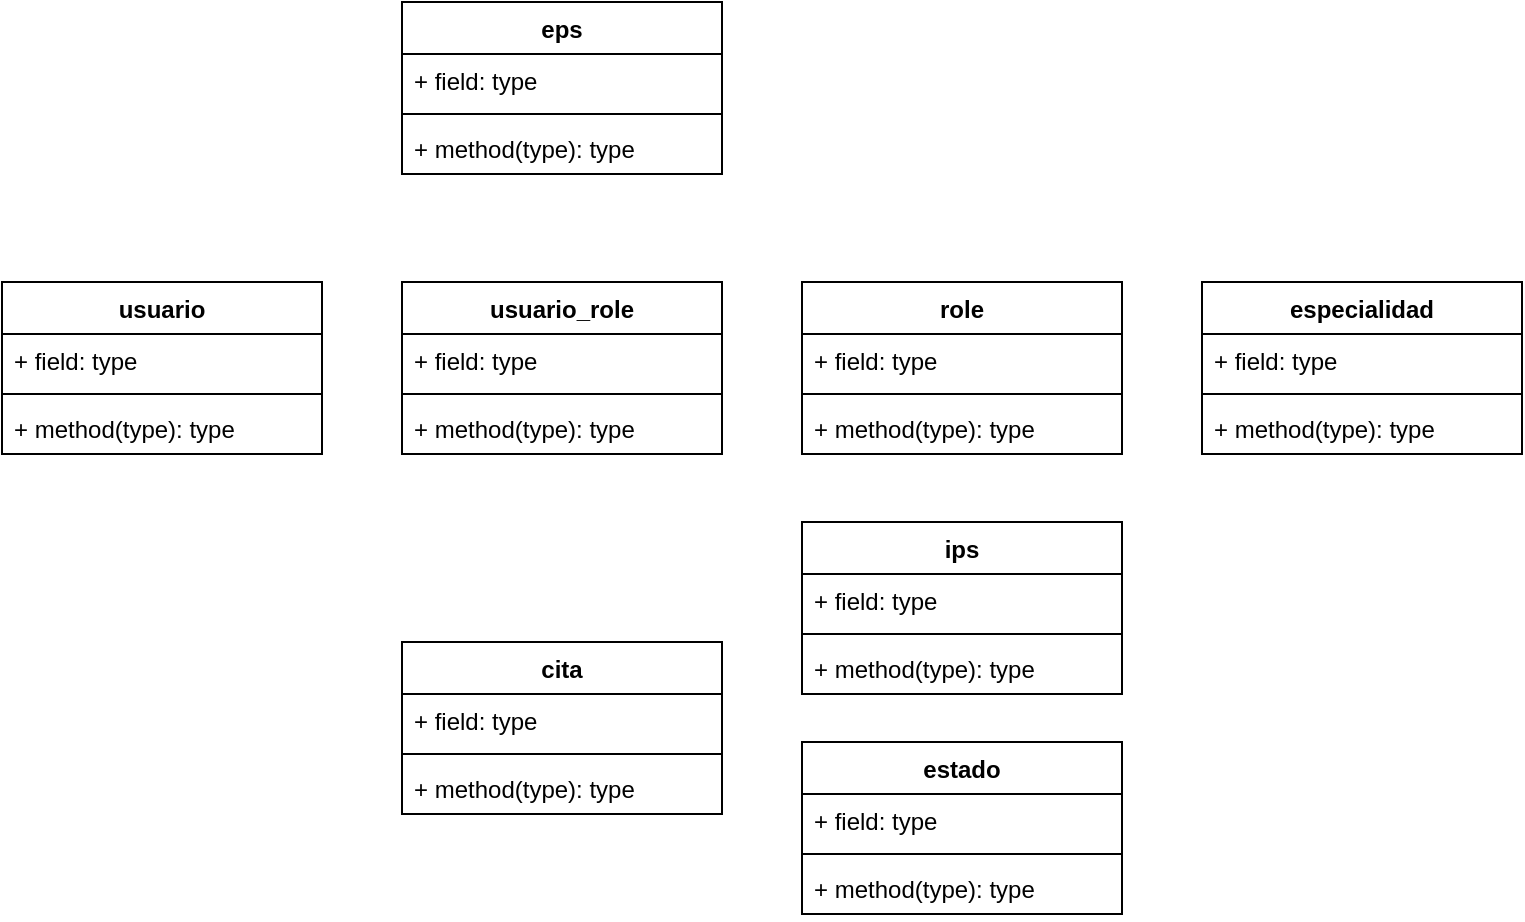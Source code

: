 <mxfile version="13.6.10" type="github">
  <diagram id="C5RBs43oDa-KdzZeNtuy" name="Page-1">
    <mxGraphModel dx="1935" dy="450" grid="1" gridSize="10" guides="1" tooltips="1" connect="1" arrows="1" fold="1" page="1" pageScale="1" pageWidth="827" pageHeight="1169" math="0" shadow="0">
      <root>
        <mxCell id="WIyWlLk6GJQsqaUBKTNV-0" />
        <mxCell id="WIyWlLk6GJQsqaUBKTNV-1" parent="WIyWlLk6GJQsqaUBKTNV-0" />
        <mxCell id="nW-Oo41OVZbgKax7YwKC-1" value="usuario" style="swimlane;fontStyle=1;align=center;verticalAlign=top;childLayout=stackLayout;horizontal=1;startSize=26;horizontalStack=0;resizeParent=1;resizeParentMax=0;resizeLast=0;collapsible=1;marginBottom=0;" vertex="1" parent="WIyWlLk6GJQsqaUBKTNV-1">
          <mxGeometry x="-720" y="160" width="160" height="86" as="geometry" />
        </mxCell>
        <mxCell id="nW-Oo41OVZbgKax7YwKC-2" value="+ field: type" style="text;strokeColor=none;fillColor=none;align=left;verticalAlign=top;spacingLeft=4;spacingRight=4;overflow=hidden;rotatable=0;points=[[0,0.5],[1,0.5]];portConstraint=eastwest;" vertex="1" parent="nW-Oo41OVZbgKax7YwKC-1">
          <mxGeometry y="26" width="160" height="26" as="geometry" />
        </mxCell>
        <mxCell id="nW-Oo41OVZbgKax7YwKC-3" value="" style="line;strokeWidth=1;fillColor=none;align=left;verticalAlign=middle;spacingTop=-1;spacingLeft=3;spacingRight=3;rotatable=0;labelPosition=right;points=[];portConstraint=eastwest;" vertex="1" parent="nW-Oo41OVZbgKax7YwKC-1">
          <mxGeometry y="52" width="160" height="8" as="geometry" />
        </mxCell>
        <mxCell id="nW-Oo41OVZbgKax7YwKC-4" value="+ method(type): type" style="text;strokeColor=none;fillColor=none;align=left;verticalAlign=top;spacingLeft=4;spacingRight=4;overflow=hidden;rotatable=0;points=[[0,0.5],[1,0.5]];portConstraint=eastwest;" vertex="1" parent="nW-Oo41OVZbgKax7YwKC-1">
          <mxGeometry y="60" width="160" height="26" as="geometry" />
        </mxCell>
        <mxCell id="nW-Oo41OVZbgKax7YwKC-5" value="usuario_role" style="swimlane;fontStyle=1;align=center;verticalAlign=top;childLayout=stackLayout;horizontal=1;startSize=26;horizontalStack=0;resizeParent=1;resizeParentMax=0;resizeLast=0;collapsible=1;marginBottom=0;" vertex="1" parent="WIyWlLk6GJQsqaUBKTNV-1">
          <mxGeometry x="-520" y="160" width="160" height="86" as="geometry" />
        </mxCell>
        <mxCell id="nW-Oo41OVZbgKax7YwKC-6" value="+ field: type" style="text;strokeColor=none;fillColor=none;align=left;verticalAlign=top;spacingLeft=4;spacingRight=4;overflow=hidden;rotatable=0;points=[[0,0.5],[1,0.5]];portConstraint=eastwest;" vertex="1" parent="nW-Oo41OVZbgKax7YwKC-5">
          <mxGeometry y="26" width="160" height="26" as="geometry" />
        </mxCell>
        <mxCell id="nW-Oo41OVZbgKax7YwKC-7" value="" style="line;strokeWidth=1;fillColor=none;align=left;verticalAlign=middle;spacingTop=-1;spacingLeft=3;spacingRight=3;rotatable=0;labelPosition=right;points=[];portConstraint=eastwest;" vertex="1" parent="nW-Oo41OVZbgKax7YwKC-5">
          <mxGeometry y="52" width="160" height="8" as="geometry" />
        </mxCell>
        <mxCell id="nW-Oo41OVZbgKax7YwKC-8" value="+ method(type): type" style="text;strokeColor=none;fillColor=none;align=left;verticalAlign=top;spacingLeft=4;spacingRight=4;overflow=hidden;rotatable=0;points=[[0,0.5],[1,0.5]];portConstraint=eastwest;" vertex="1" parent="nW-Oo41OVZbgKax7YwKC-5">
          <mxGeometry y="60" width="160" height="26" as="geometry" />
        </mxCell>
        <mxCell id="nW-Oo41OVZbgKax7YwKC-9" value="role" style="swimlane;fontStyle=1;align=center;verticalAlign=top;childLayout=stackLayout;horizontal=1;startSize=26;horizontalStack=0;resizeParent=1;resizeParentMax=0;resizeLast=0;collapsible=1;marginBottom=0;" vertex="1" parent="WIyWlLk6GJQsqaUBKTNV-1">
          <mxGeometry x="-320" y="160" width="160" height="86" as="geometry" />
        </mxCell>
        <mxCell id="nW-Oo41OVZbgKax7YwKC-10" value="+ field: type" style="text;strokeColor=none;fillColor=none;align=left;verticalAlign=top;spacingLeft=4;spacingRight=4;overflow=hidden;rotatable=0;points=[[0,0.5],[1,0.5]];portConstraint=eastwest;" vertex="1" parent="nW-Oo41OVZbgKax7YwKC-9">
          <mxGeometry y="26" width="160" height="26" as="geometry" />
        </mxCell>
        <mxCell id="nW-Oo41OVZbgKax7YwKC-11" value="" style="line;strokeWidth=1;fillColor=none;align=left;verticalAlign=middle;spacingTop=-1;spacingLeft=3;spacingRight=3;rotatable=0;labelPosition=right;points=[];portConstraint=eastwest;" vertex="1" parent="nW-Oo41OVZbgKax7YwKC-9">
          <mxGeometry y="52" width="160" height="8" as="geometry" />
        </mxCell>
        <mxCell id="nW-Oo41OVZbgKax7YwKC-12" value="+ method(type): type" style="text;strokeColor=none;fillColor=none;align=left;verticalAlign=top;spacingLeft=4;spacingRight=4;overflow=hidden;rotatable=0;points=[[0,0.5],[1,0.5]];portConstraint=eastwest;" vertex="1" parent="nW-Oo41OVZbgKax7YwKC-9">
          <mxGeometry y="60" width="160" height="26" as="geometry" />
        </mxCell>
        <mxCell id="nW-Oo41OVZbgKax7YwKC-13" value="eps" style="swimlane;fontStyle=1;align=center;verticalAlign=top;childLayout=stackLayout;horizontal=1;startSize=26;horizontalStack=0;resizeParent=1;resizeParentMax=0;resizeLast=0;collapsible=1;marginBottom=0;" vertex="1" parent="WIyWlLk6GJQsqaUBKTNV-1">
          <mxGeometry x="-520" y="20" width="160" height="86" as="geometry" />
        </mxCell>
        <mxCell id="nW-Oo41OVZbgKax7YwKC-14" value="+ field: type" style="text;strokeColor=none;fillColor=none;align=left;verticalAlign=top;spacingLeft=4;spacingRight=4;overflow=hidden;rotatable=0;points=[[0,0.5],[1,0.5]];portConstraint=eastwest;" vertex="1" parent="nW-Oo41OVZbgKax7YwKC-13">
          <mxGeometry y="26" width="160" height="26" as="geometry" />
        </mxCell>
        <mxCell id="nW-Oo41OVZbgKax7YwKC-15" value="" style="line;strokeWidth=1;fillColor=none;align=left;verticalAlign=middle;spacingTop=-1;spacingLeft=3;spacingRight=3;rotatable=0;labelPosition=right;points=[];portConstraint=eastwest;" vertex="1" parent="nW-Oo41OVZbgKax7YwKC-13">
          <mxGeometry y="52" width="160" height="8" as="geometry" />
        </mxCell>
        <mxCell id="nW-Oo41OVZbgKax7YwKC-16" value="+ method(type): type" style="text;strokeColor=none;fillColor=none;align=left;verticalAlign=top;spacingLeft=4;spacingRight=4;overflow=hidden;rotatable=0;points=[[0,0.5],[1,0.5]];portConstraint=eastwest;" vertex="1" parent="nW-Oo41OVZbgKax7YwKC-13">
          <mxGeometry y="60" width="160" height="26" as="geometry" />
        </mxCell>
        <mxCell id="nW-Oo41OVZbgKax7YwKC-17" value="especialidad" style="swimlane;fontStyle=1;align=center;verticalAlign=top;childLayout=stackLayout;horizontal=1;startSize=26;horizontalStack=0;resizeParent=1;resizeParentMax=0;resizeLast=0;collapsible=1;marginBottom=0;" vertex="1" parent="WIyWlLk6GJQsqaUBKTNV-1">
          <mxGeometry x="-120" y="160" width="160" height="86" as="geometry" />
        </mxCell>
        <mxCell id="nW-Oo41OVZbgKax7YwKC-18" value="+ field: type" style="text;strokeColor=none;fillColor=none;align=left;verticalAlign=top;spacingLeft=4;spacingRight=4;overflow=hidden;rotatable=0;points=[[0,0.5],[1,0.5]];portConstraint=eastwest;" vertex="1" parent="nW-Oo41OVZbgKax7YwKC-17">
          <mxGeometry y="26" width="160" height="26" as="geometry" />
        </mxCell>
        <mxCell id="nW-Oo41OVZbgKax7YwKC-19" value="" style="line;strokeWidth=1;fillColor=none;align=left;verticalAlign=middle;spacingTop=-1;spacingLeft=3;spacingRight=3;rotatable=0;labelPosition=right;points=[];portConstraint=eastwest;" vertex="1" parent="nW-Oo41OVZbgKax7YwKC-17">
          <mxGeometry y="52" width="160" height="8" as="geometry" />
        </mxCell>
        <mxCell id="nW-Oo41OVZbgKax7YwKC-20" value="+ method(type): type" style="text;strokeColor=none;fillColor=none;align=left;verticalAlign=top;spacingLeft=4;spacingRight=4;overflow=hidden;rotatable=0;points=[[0,0.5],[1,0.5]];portConstraint=eastwest;" vertex="1" parent="nW-Oo41OVZbgKax7YwKC-17">
          <mxGeometry y="60" width="160" height="26" as="geometry" />
        </mxCell>
        <mxCell id="nW-Oo41OVZbgKax7YwKC-25" value="ips" style="swimlane;fontStyle=1;align=center;verticalAlign=top;childLayout=stackLayout;horizontal=1;startSize=26;horizontalStack=0;resizeParent=1;resizeParentMax=0;resizeLast=0;collapsible=1;marginBottom=0;" vertex="1" parent="WIyWlLk6GJQsqaUBKTNV-1">
          <mxGeometry x="-320" y="280" width="160" height="86" as="geometry" />
        </mxCell>
        <mxCell id="nW-Oo41OVZbgKax7YwKC-26" value="+ field: type" style="text;strokeColor=none;fillColor=none;align=left;verticalAlign=top;spacingLeft=4;spacingRight=4;overflow=hidden;rotatable=0;points=[[0,0.5],[1,0.5]];portConstraint=eastwest;" vertex="1" parent="nW-Oo41OVZbgKax7YwKC-25">
          <mxGeometry y="26" width="160" height="26" as="geometry" />
        </mxCell>
        <mxCell id="nW-Oo41OVZbgKax7YwKC-27" value="" style="line;strokeWidth=1;fillColor=none;align=left;verticalAlign=middle;spacingTop=-1;spacingLeft=3;spacingRight=3;rotatable=0;labelPosition=right;points=[];portConstraint=eastwest;" vertex="1" parent="nW-Oo41OVZbgKax7YwKC-25">
          <mxGeometry y="52" width="160" height="8" as="geometry" />
        </mxCell>
        <mxCell id="nW-Oo41OVZbgKax7YwKC-28" value="+ method(type): type" style="text;strokeColor=none;fillColor=none;align=left;verticalAlign=top;spacingLeft=4;spacingRight=4;overflow=hidden;rotatable=0;points=[[0,0.5],[1,0.5]];portConstraint=eastwest;" vertex="1" parent="nW-Oo41OVZbgKax7YwKC-25">
          <mxGeometry y="60" width="160" height="26" as="geometry" />
        </mxCell>
        <mxCell id="nW-Oo41OVZbgKax7YwKC-29" value="estado" style="swimlane;fontStyle=1;align=center;verticalAlign=top;childLayout=stackLayout;horizontal=1;startSize=26;horizontalStack=0;resizeParent=1;resizeParentMax=0;resizeLast=0;collapsible=1;marginBottom=0;" vertex="1" parent="WIyWlLk6GJQsqaUBKTNV-1">
          <mxGeometry x="-320" y="390" width="160" height="86" as="geometry" />
        </mxCell>
        <mxCell id="nW-Oo41OVZbgKax7YwKC-30" value="+ field: type" style="text;strokeColor=none;fillColor=none;align=left;verticalAlign=top;spacingLeft=4;spacingRight=4;overflow=hidden;rotatable=0;points=[[0,0.5],[1,0.5]];portConstraint=eastwest;" vertex="1" parent="nW-Oo41OVZbgKax7YwKC-29">
          <mxGeometry y="26" width="160" height="26" as="geometry" />
        </mxCell>
        <mxCell id="nW-Oo41OVZbgKax7YwKC-31" value="" style="line;strokeWidth=1;fillColor=none;align=left;verticalAlign=middle;spacingTop=-1;spacingLeft=3;spacingRight=3;rotatable=0;labelPosition=right;points=[];portConstraint=eastwest;" vertex="1" parent="nW-Oo41OVZbgKax7YwKC-29">
          <mxGeometry y="52" width="160" height="8" as="geometry" />
        </mxCell>
        <mxCell id="nW-Oo41OVZbgKax7YwKC-32" value="+ method(type): type" style="text;strokeColor=none;fillColor=none;align=left;verticalAlign=top;spacingLeft=4;spacingRight=4;overflow=hidden;rotatable=0;points=[[0,0.5],[1,0.5]];portConstraint=eastwest;" vertex="1" parent="nW-Oo41OVZbgKax7YwKC-29">
          <mxGeometry y="60" width="160" height="26" as="geometry" />
        </mxCell>
        <mxCell id="nW-Oo41OVZbgKax7YwKC-21" value="cita" style="swimlane;fontStyle=1;align=center;verticalAlign=top;childLayout=stackLayout;horizontal=1;startSize=26;horizontalStack=0;resizeParent=1;resizeParentMax=0;resizeLast=0;collapsible=1;marginBottom=0;" vertex="1" parent="WIyWlLk6GJQsqaUBKTNV-1">
          <mxGeometry x="-520" y="340" width="160" height="86" as="geometry" />
        </mxCell>
        <mxCell id="nW-Oo41OVZbgKax7YwKC-22" value="+ field: type" style="text;strokeColor=none;fillColor=none;align=left;verticalAlign=top;spacingLeft=4;spacingRight=4;overflow=hidden;rotatable=0;points=[[0,0.5],[1,0.5]];portConstraint=eastwest;" vertex="1" parent="nW-Oo41OVZbgKax7YwKC-21">
          <mxGeometry y="26" width="160" height="26" as="geometry" />
        </mxCell>
        <mxCell id="nW-Oo41OVZbgKax7YwKC-23" value="" style="line;strokeWidth=1;fillColor=none;align=left;verticalAlign=middle;spacingTop=-1;spacingLeft=3;spacingRight=3;rotatable=0;labelPosition=right;points=[];portConstraint=eastwest;" vertex="1" parent="nW-Oo41OVZbgKax7YwKC-21">
          <mxGeometry y="52" width="160" height="8" as="geometry" />
        </mxCell>
        <mxCell id="nW-Oo41OVZbgKax7YwKC-24" value="+ method(type): type" style="text;strokeColor=none;fillColor=none;align=left;verticalAlign=top;spacingLeft=4;spacingRight=4;overflow=hidden;rotatable=0;points=[[0,0.5],[1,0.5]];portConstraint=eastwest;" vertex="1" parent="nW-Oo41OVZbgKax7YwKC-21">
          <mxGeometry y="60" width="160" height="26" as="geometry" />
        </mxCell>
      </root>
    </mxGraphModel>
  </diagram>
</mxfile>
